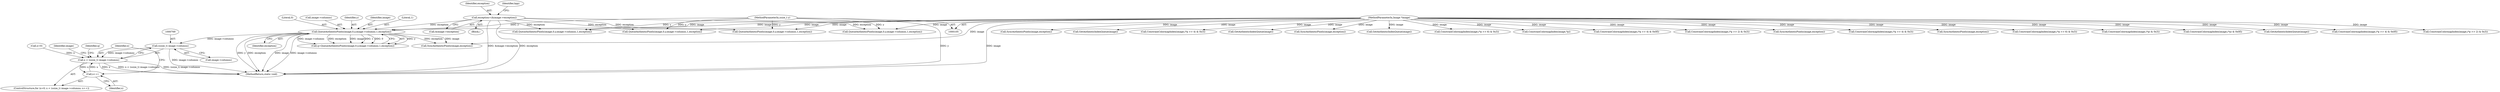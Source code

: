 digraph "0_ImageMagick_b6ae2f9e0ab13343c0281732d479757a8e8979c7@pointer" {
"1000768" [label="(Call,(ssize_t) image->columns)"];
"1000746" [label="(Call,QueueAuthenticPixels(image,0,y,image->columns,1,exception))"];
"1000108" [label="(MethodParameterIn,Image *image)"];
"1000107" [label="(MethodParameterIn,ssize_t y)"];
"1000117" [label="(Call,exception=(&image->exception))"];
"1000766" [label="(Call,x < (ssize_t) image->columns)"];
"1000773" [label="(Call,x++)"];
"1000667" [label="(Call,SyncAuthenticPixels(image,exception))"];
"1000677" [label="(Call,QueueAuthenticPixels(image,0,y,image->columns,1,exception))"];
"1000750" [label="(Call,image->columns)"];
"1000464" [label="(Call,ConstrainColormapIndex(image,(*p >> 4) & 0x3))"];
"1000766" [label="(Call,x < (ssize_t) image->columns)"];
"1000737" [label="(Call,SyncAuthenticPixels(image,exception))"];
"1000763" [label="(Call,x=0)"];
"1000798" [label="(Call,SyncAuthenticPixels(image,exception))"];
"1000749" [label="(Identifier,y)"];
"1000314" [label="(Call,ConstrainColormapIndex(image,(*p >> 6) & 0x3))"];
"1000392" [label="(Call,ConstrainColormapIndex(image,(*p) & 0x3))"];
"1000602" [label="(Call,ConstrainColormapIndex(image,(*p) & 0x0f))"];
"1000799" [label="(Identifier,image)"];
"1000803" [label="(MethodReturn,static void)"];
"1000130" [label="(Call,QueueAuthenticPixels(image,0,y,image->columns,1,exception))"];
"1000555" [label="(Call,GetAuthenticIndexQueue(image))"];
"1000576" [label="(Call,ConstrainColormapIndex(image,(*p >> 4) & 0x0f))"];
"1000767" [label="(Identifier,x)"];
"1000117" [label="(Call,exception=(&image->exception))"];
"1000499" [label="(Call,ConstrainColormapIndex(image,(*p >> 2) & 0x3))"];
"1000527" [label="(Call,SyncAuthenticPixels(image,exception))"];
"1000695" [label="(Call,GetAuthenticIndexQueue(image))"];
"1000110" [label="(Block,)"];
"1000340" [label="(Call,ConstrainColormapIndex(image,(*p >> 4) & 0x3))"];
"1000119" [label="(Call,&image->exception)"];
"1000118" [label="(Identifier,exception)"];
"1000148" [label="(Call,GetAuthenticIndexQueue(image))"];
"1000754" [label="(Identifier,exception)"];
"1000108" [label="(MethodParameterIn,Image *image)"];
"1000747" [label="(Identifier,image)"];
"1000777" [label="(Identifier,q)"];
"1000744" [label="(Call,q=QueueAuthenticPixels(image,0,y,image->columns,1,exception))"];
"1000124" [label="(Identifier,bpp)"];
"1000266" [label="(Call,SyncAuthenticPixels(image,exception))"];
"1000107" [label="(MethodParameterIn,ssize_t y)"];
"1000293" [label="(Call,GetAuthenticIndexQueue(image))"];
"1000753" [label="(Literal,1)"];
"1000429" [label="(Call,ConstrainColormapIndex(image,(*p >> 6) & 0x3))"];
"1000275" [label="(Call,QueueAuthenticPixels(image,0,y,image->columns,1,exception))"];
"1000713" [label="(Call,ConstrainColormapIndex(image,*p))"];
"1000762" [label="(ControlStructure,for (x=0; x < (ssize_t) image->columns; x++))"];
"1000537" [label="(Call,QueueAuthenticPixels(image,0,y,image->columns,1,exception))"];
"1000746" [label="(Call,QueueAuthenticPixels(image,0,y,image->columns,1,exception))"];
"1000639" [label="(Call,ConstrainColormapIndex(image,(*p >> 4) & 0x0f))"];
"1000768" [label="(Call,(ssize_t) image->columns)"];
"1000774" [label="(Identifier,x)"];
"1000748" [label="(Literal,0)"];
"1000770" [label="(Call,image->columns)"];
"1000773" [label="(Call,x++)"];
"1000366" [label="(Call,ConstrainColormapIndex(image,(*p >> 2) & 0x3))"];
"1000768" -> "1000766"  [label="AST: "];
"1000768" -> "1000770"  [label="CFG: "];
"1000769" -> "1000768"  [label="AST: "];
"1000770" -> "1000768"  [label="AST: "];
"1000766" -> "1000768"  [label="CFG: "];
"1000768" -> "1000803"  [label="DDG: image->columns"];
"1000768" -> "1000766"  [label="DDG: image->columns"];
"1000746" -> "1000768"  [label="DDG: image->columns"];
"1000746" -> "1000744"  [label="AST: "];
"1000746" -> "1000754"  [label="CFG: "];
"1000747" -> "1000746"  [label="AST: "];
"1000748" -> "1000746"  [label="AST: "];
"1000749" -> "1000746"  [label="AST: "];
"1000750" -> "1000746"  [label="AST: "];
"1000753" -> "1000746"  [label="AST: "];
"1000754" -> "1000746"  [label="AST: "];
"1000744" -> "1000746"  [label="CFG: "];
"1000746" -> "1000803"  [label="DDG: exception"];
"1000746" -> "1000803"  [label="DDG: image"];
"1000746" -> "1000803"  [label="DDG: image->columns"];
"1000746" -> "1000803"  [label="DDG: y"];
"1000746" -> "1000744"  [label="DDG: y"];
"1000746" -> "1000744"  [label="DDG: image->columns"];
"1000746" -> "1000744"  [label="DDG: exception"];
"1000746" -> "1000744"  [label="DDG: image"];
"1000746" -> "1000744"  [label="DDG: 1"];
"1000746" -> "1000744"  [label="DDG: 0"];
"1000108" -> "1000746"  [label="DDG: image"];
"1000107" -> "1000746"  [label="DDG: y"];
"1000117" -> "1000746"  [label="DDG: exception"];
"1000746" -> "1000798"  [label="DDG: image"];
"1000746" -> "1000798"  [label="DDG: exception"];
"1000108" -> "1000105"  [label="AST: "];
"1000108" -> "1000803"  [label="DDG: image"];
"1000108" -> "1000130"  [label="DDG: image"];
"1000108" -> "1000148"  [label="DDG: image"];
"1000108" -> "1000266"  [label="DDG: image"];
"1000108" -> "1000275"  [label="DDG: image"];
"1000108" -> "1000293"  [label="DDG: image"];
"1000108" -> "1000314"  [label="DDG: image"];
"1000108" -> "1000340"  [label="DDG: image"];
"1000108" -> "1000366"  [label="DDG: image"];
"1000108" -> "1000392"  [label="DDG: image"];
"1000108" -> "1000429"  [label="DDG: image"];
"1000108" -> "1000464"  [label="DDG: image"];
"1000108" -> "1000499"  [label="DDG: image"];
"1000108" -> "1000527"  [label="DDG: image"];
"1000108" -> "1000537"  [label="DDG: image"];
"1000108" -> "1000555"  [label="DDG: image"];
"1000108" -> "1000576"  [label="DDG: image"];
"1000108" -> "1000602"  [label="DDG: image"];
"1000108" -> "1000639"  [label="DDG: image"];
"1000108" -> "1000667"  [label="DDG: image"];
"1000108" -> "1000677"  [label="DDG: image"];
"1000108" -> "1000695"  [label="DDG: image"];
"1000108" -> "1000713"  [label="DDG: image"];
"1000108" -> "1000737"  [label="DDG: image"];
"1000108" -> "1000798"  [label="DDG: image"];
"1000107" -> "1000105"  [label="AST: "];
"1000107" -> "1000803"  [label="DDG: y"];
"1000107" -> "1000130"  [label="DDG: y"];
"1000107" -> "1000275"  [label="DDG: y"];
"1000107" -> "1000537"  [label="DDG: y"];
"1000107" -> "1000677"  [label="DDG: y"];
"1000117" -> "1000110"  [label="AST: "];
"1000117" -> "1000119"  [label="CFG: "];
"1000118" -> "1000117"  [label="AST: "];
"1000119" -> "1000117"  [label="AST: "];
"1000124" -> "1000117"  [label="CFG: "];
"1000117" -> "1000803"  [label="DDG: exception"];
"1000117" -> "1000803"  [label="DDG: &image->exception"];
"1000117" -> "1000130"  [label="DDG: exception"];
"1000117" -> "1000275"  [label="DDG: exception"];
"1000117" -> "1000537"  [label="DDG: exception"];
"1000117" -> "1000677"  [label="DDG: exception"];
"1000766" -> "1000762"  [label="AST: "];
"1000767" -> "1000766"  [label="AST: "];
"1000777" -> "1000766"  [label="CFG: "];
"1000799" -> "1000766"  [label="CFG: "];
"1000766" -> "1000803"  [label="DDG: x"];
"1000766" -> "1000803"  [label="DDG: x < (ssize_t) image->columns"];
"1000766" -> "1000803"  [label="DDG: (ssize_t) image->columns"];
"1000773" -> "1000766"  [label="DDG: x"];
"1000763" -> "1000766"  [label="DDG: x"];
"1000766" -> "1000773"  [label="DDG: x"];
"1000773" -> "1000762"  [label="AST: "];
"1000773" -> "1000774"  [label="CFG: "];
"1000774" -> "1000773"  [label="AST: "];
"1000767" -> "1000773"  [label="CFG: "];
}
